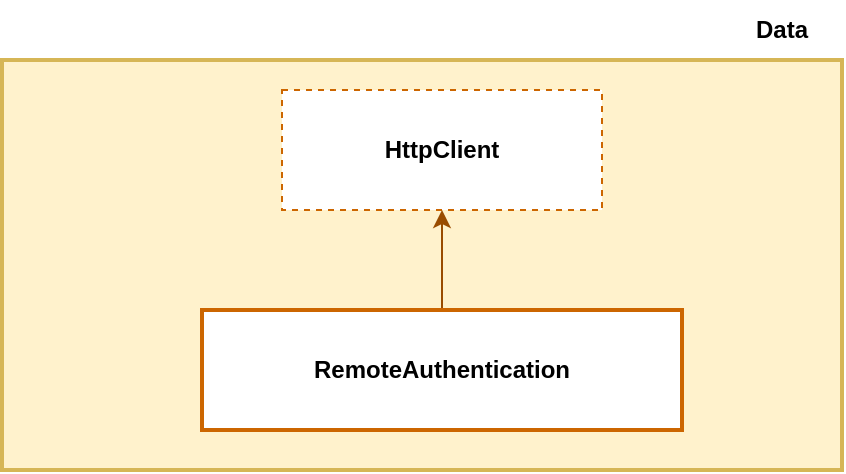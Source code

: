 <mxfile version="20.0.4" type="github">
  <diagram id="Co-2WPKWJgHfXNtiyIEY" name="Page-1">
    <mxGraphModel dx="782" dy="436" grid="1" gridSize="10" guides="1" tooltips="1" connect="1" arrows="1" fold="1" page="1" pageScale="1" pageWidth="827" pageHeight="1169" math="0" shadow="0">
      <root>
        <mxCell id="0" />
        <mxCell id="1" parent="0" />
        <mxCell id="ZYXcEdyXvduLh-ddOtvL-1" value="" style="rounded=0;whiteSpace=wrap;html=1;fillColor=#fff2cc;strokeColor=#d6b656;strokeWidth=2;" vertex="1" parent="1">
          <mxGeometry x="180" y="35" width="420" height="205" as="geometry" />
        </mxCell>
        <mxCell id="ZYXcEdyXvduLh-ddOtvL-2" value="&lt;b&gt;HttpClient&lt;/b&gt;" style="rounded=0;whiteSpace=wrap;html=1;strokeColor=#CC6600;strokeWidth=1;fillColor=default;dashed=1;" vertex="1" parent="1">
          <mxGeometry x="320" y="50" width="160" height="60" as="geometry" />
        </mxCell>
        <mxCell id="ZYXcEdyXvduLh-ddOtvL-7" style="edgeStyle=orthogonalEdgeStyle;rounded=0;orthogonalLoop=1;jettySize=auto;html=1;entryX=0.5;entryY=1;entryDx=0;entryDy=0;strokeColor=#994C00;" edge="1" parent="1" source="ZYXcEdyXvduLh-ddOtvL-3" target="ZYXcEdyXvduLh-ddOtvL-2">
          <mxGeometry relative="1" as="geometry" />
        </mxCell>
        <mxCell id="ZYXcEdyXvduLh-ddOtvL-3" value="&lt;b&gt;RemoteAuthentication&lt;/b&gt;" style="rounded=0;whiteSpace=wrap;html=1;strokeColor=#CC6600;strokeWidth=2;fillColor=default;" vertex="1" parent="1">
          <mxGeometry x="280" y="160" width="240" height="60" as="geometry" />
        </mxCell>
        <mxCell id="ZYXcEdyXvduLh-ddOtvL-8" value="&lt;b&gt;Data&lt;/b&gt;" style="text;html=1;strokeColor=none;fillColor=none;align=center;verticalAlign=middle;whiteSpace=wrap;rounded=0;dashed=1;" vertex="1" parent="1">
          <mxGeometry x="540" y="5" width="60" height="30" as="geometry" />
        </mxCell>
      </root>
    </mxGraphModel>
  </diagram>
</mxfile>
